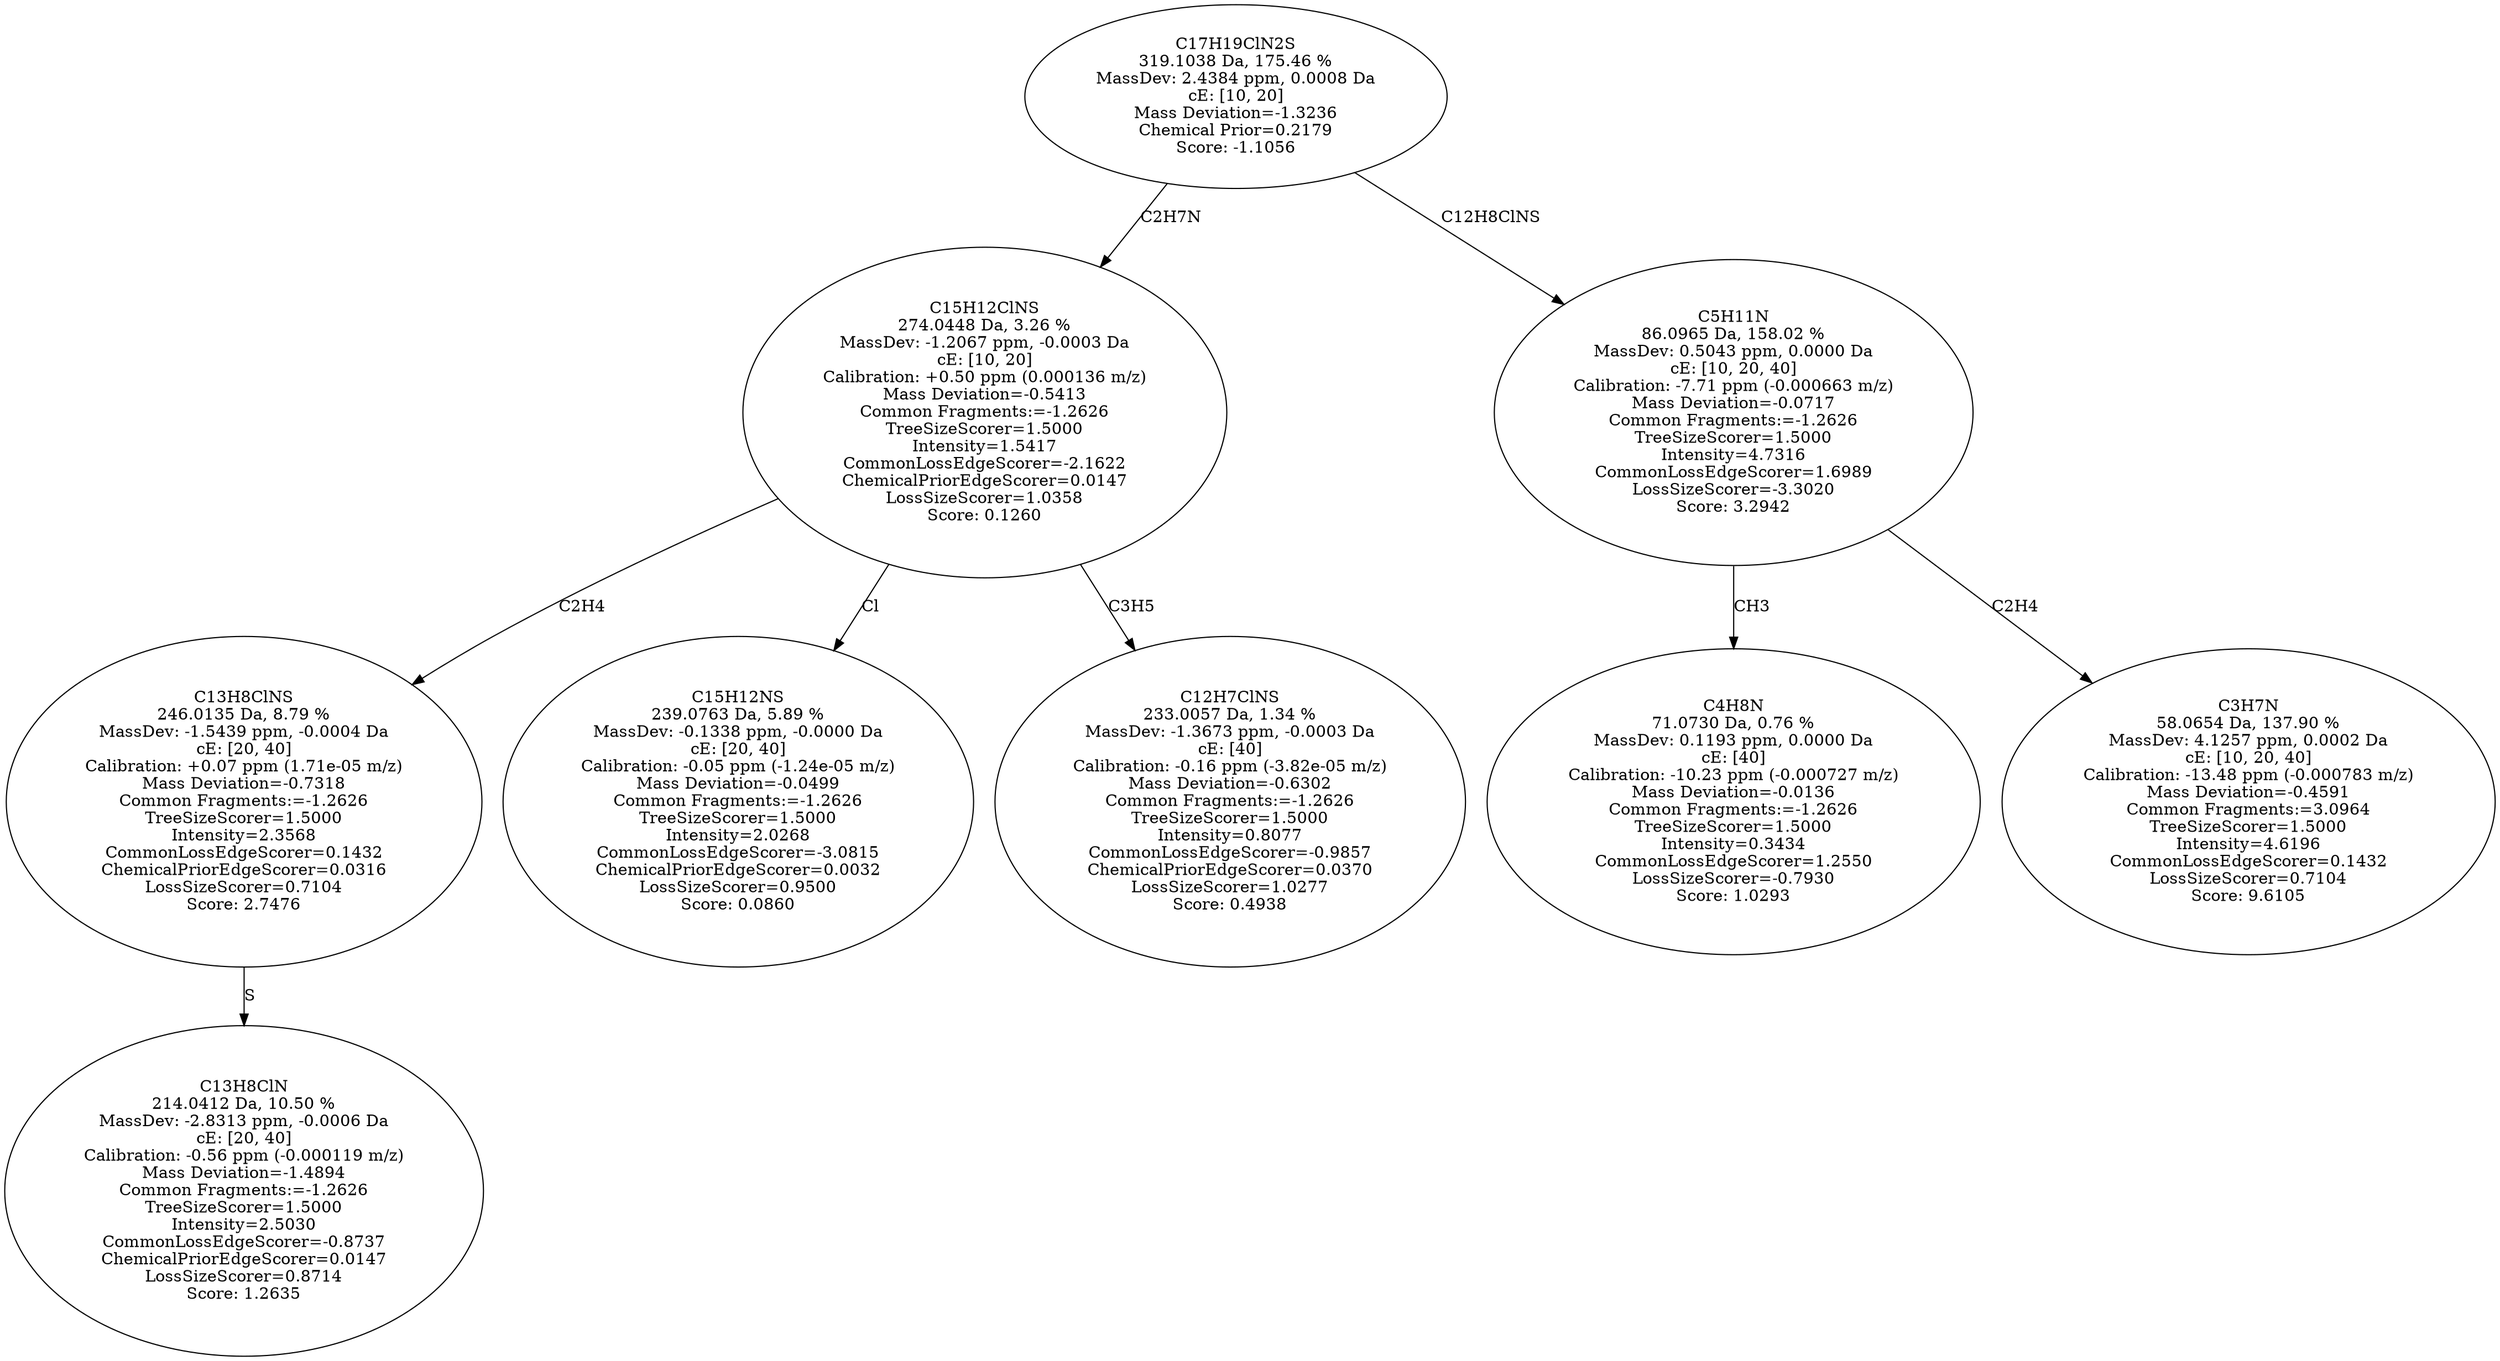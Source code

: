 strict digraph {
v1 [label="C13H8ClN\n214.0412 Da, 10.50 %\nMassDev: -2.8313 ppm, -0.0006 Da\ncE: [20, 40]\nCalibration: -0.56 ppm (-0.000119 m/z)\nMass Deviation=-1.4894\nCommon Fragments:=-1.2626\nTreeSizeScorer=1.5000\nIntensity=2.5030\nCommonLossEdgeScorer=-0.8737\nChemicalPriorEdgeScorer=0.0147\nLossSizeScorer=0.8714\nScore: 1.2635"];
v2 [label="C13H8ClNS\n246.0135 Da, 8.79 %\nMassDev: -1.5439 ppm, -0.0004 Da\ncE: [20, 40]\nCalibration: +0.07 ppm (1.71e-05 m/z)\nMass Deviation=-0.7318\nCommon Fragments:=-1.2626\nTreeSizeScorer=1.5000\nIntensity=2.3568\nCommonLossEdgeScorer=0.1432\nChemicalPriorEdgeScorer=0.0316\nLossSizeScorer=0.7104\nScore: 2.7476"];
v3 [label="C15H12NS\n239.0763 Da, 5.89 %\nMassDev: -0.1338 ppm, -0.0000 Da\ncE: [20, 40]\nCalibration: -0.05 ppm (-1.24e-05 m/z)\nMass Deviation=-0.0499\nCommon Fragments:=-1.2626\nTreeSizeScorer=1.5000\nIntensity=2.0268\nCommonLossEdgeScorer=-3.0815\nChemicalPriorEdgeScorer=0.0032\nLossSizeScorer=0.9500\nScore: 0.0860"];
v4 [label="C12H7ClNS\n233.0057 Da, 1.34 %\nMassDev: -1.3673 ppm, -0.0003 Da\ncE: [40]\nCalibration: -0.16 ppm (-3.82e-05 m/z)\nMass Deviation=-0.6302\nCommon Fragments:=-1.2626\nTreeSizeScorer=1.5000\nIntensity=0.8077\nCommonLossEdgeScorer=-0.9857\nChemicalPriorEdgeScorer=0.0370\nLossSizeScorer=1.0277\nScore: 0.4938"];
v5 [label="C15H12ClNS\n274.0448 Da, 3.26 %\nMassDev: -1.2067 ppm, -0.0003 Da\ncE: [10, 20]\nCalibration: +0.50 ppm (0.000136 m/z)\nMass Deviation=-0.5413\nCommon Fragments:=-1.2626\nTreeSizeScorer=1.5000\nIntensity=1.5417\nCommonLossEdgeScorer=-2.1622\nChemicalPriorEdgeScorer=0.0147\nLossSizeScorer=1.0358\nScore: 0.1260"];
v6 [label="C4H8N\n71.0730 Da, 0.76 %\nMassDev: 0.1193 ppm, 0.0000 Da\ncE: [40]\nCalibration: -10.23 ppm (-0.000727 m/z)\nMass Deviation=-0.0136\nCommon Fragments:=-1.2626\nTreeSizeScorer=1.5000\nIntensity=0.3434\nCommonLossEdgeScorer=1.2550\nLossSizeScorer=-0.7930\nScore: 1.0293"];
v7 [label="C3H7N\n58.0654 Da, 137.90 %\nMassDev: 4.1257 ppm, 0.0002 Da\ncE: [10, 20, 40]\nCalibration: -13.48 ppm (-0.000783 m/z)\nMass Deviation=-0.4591\nCommon Fragments:=3.0964\nTreeSizeScorer=1.5000\nIntensity=4.6196\nCommonLossEdgeScorer=0.1432\nLossSizeScorer=0.7104\nScore: 9.6105"];
v8 [label="C5H11N\n86.0965 Da, 158.02 %\nMassDev: 0.5043 ppm, 0.0000 Da\ncE: [10, 20, 40]\nCalibration: -7.71 ppm (-0.000663 m/z)\nMass Deviation=-0.0717\nCommon Fragments:=-1.2626\nTreeSizeScorer=1.5000\nIntensity=4.7316\nCommonLossEdgeScorer=1.6989\nLossSizeScorer=-3.3020\nScore: 3.2942"];
v9 [label="C17H19ClN2S\n319.1038 Da, 175.46 %\nMassDev: 2.4384 ppm, 0.0008 Da\ncE: [10, 20]\nMass Deviation=-1.3236\nChemical Prior=0.2179\nScore: -1.1056"];
v2 -> v1 [label="S"];
v5 -> v2 [label="C2H4"];
v5 -> v3 [label="Cl"];
v5 -> v4 [label="C3H5"];
v9 -> v5 [label="C2H7N"];
v8 -> v6 [label="CH3"];
v8 -> v7 [label="C2H4"];
v9 -> v8 [label="C12H8ClNS"];
}
